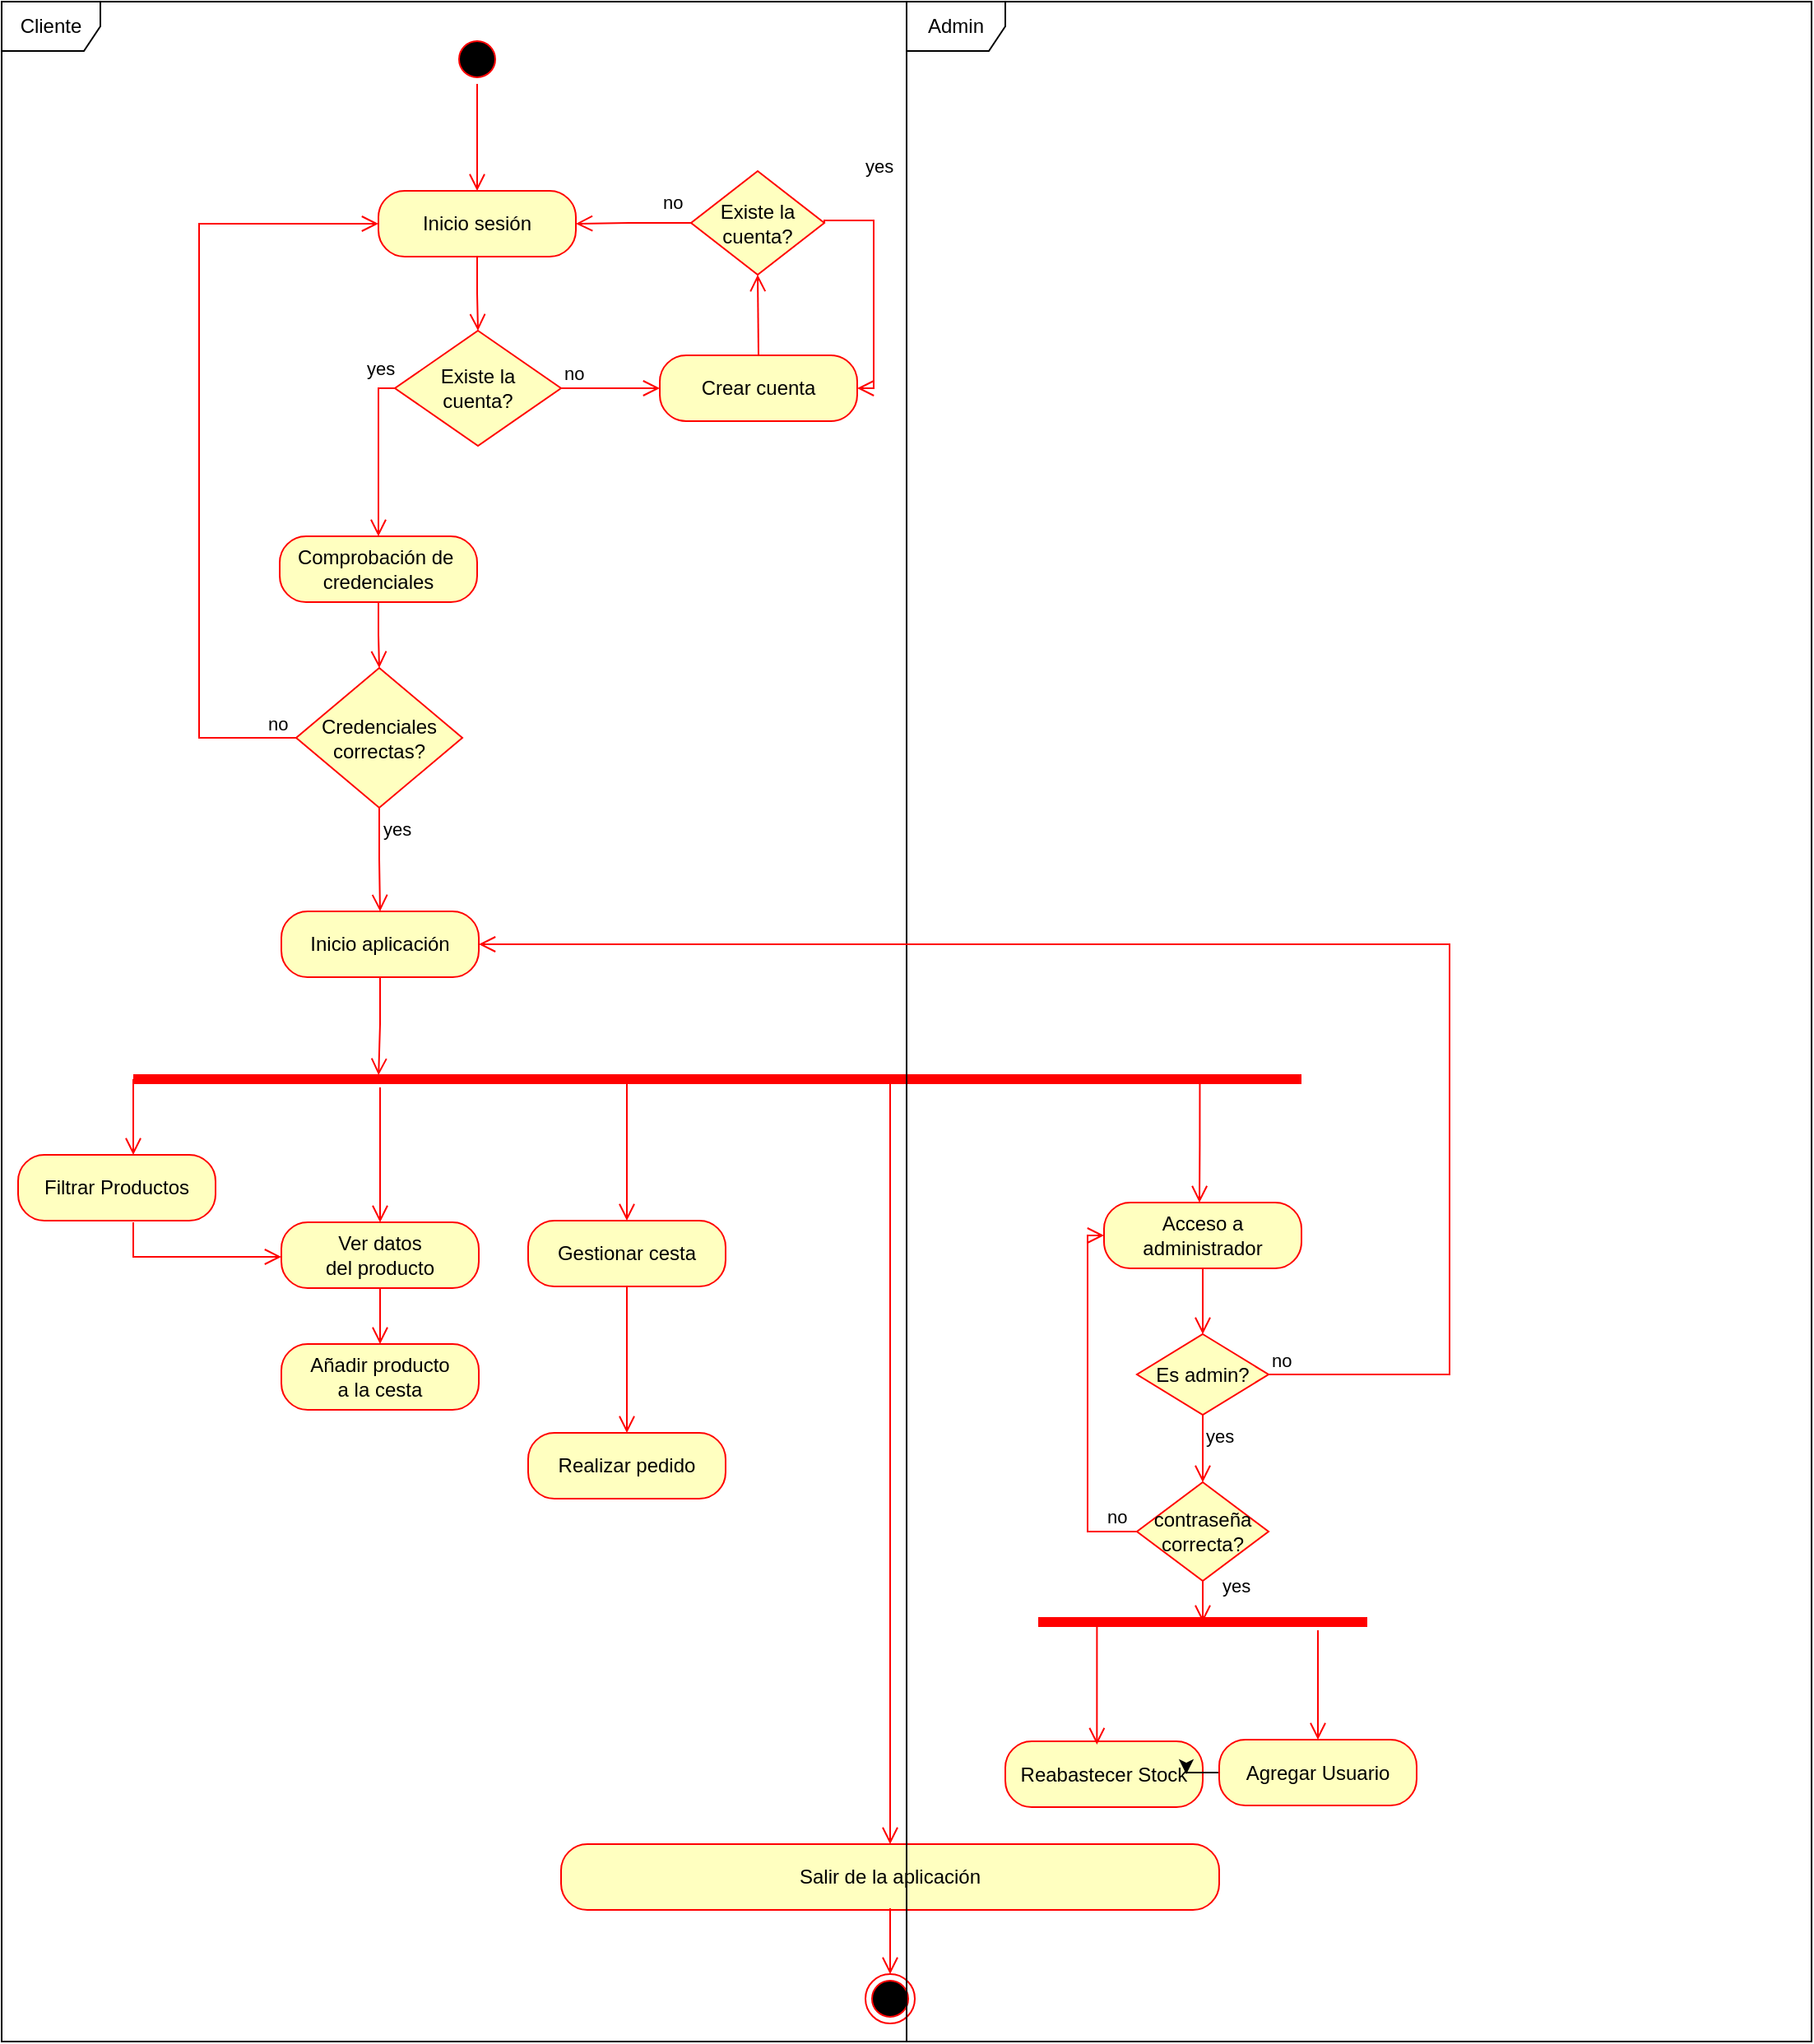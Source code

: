 <mxfile version="21.3.2" type="device">
  <diagram name="Página-1" id="5AUVLAZYxCnt0QFyrIkY">
    <mxGraphModel dx="1843" dy="773" grid="1" gridSize="10" guides="1" tooltips="1" connect="1" arrows="1" fold="1" page="1" pageScale="1" pageWidth="827" pageHeight="1169" math="0" shadow="0">
      <root>
        <mxCell id="0" />
        <mxCell id="1" parent="0" />
        <mxCell id="yRoRjuL11nitNJYhxqnK-1" value="" style="ellipse;html=1;shape=startState;fillColor=#000000;strokeColor=#ff0000;" vertex="1" parent="1">
          <mxGeometry x="384" y="20" width="30" height="30" as="geometry" />
        </mxCell>
        <mxCell id="yRoRjuL11nitNJYhxqnK-2" value="" style="edgeStyle=orthogonalEdgeStyle;html=1;verticalAlign=bottom;endArrow=open;endSize=8;strokeColor=#ff0000;rounded=0;entryX=0.5;entryY=0;entryDx=0;entryDy=0;" edge="1" source="yRoRjuL11nitNJYhxqnK-1" parent="1" target="yRoRjuL11nitNJYhxqnK-3">
          <mxGeometry relative="1" as="geometry">
            <mxPoint x="399" y="110" as="targetPoint" />
          </mxGeometry>
        </mxCell>
        <mxCell id="yRoRjuL11nitNJYhxqnK-3" value="Inicio sesión" style="rounded=1;whiteSpace=wrap;html=1;arcSize=40;fontColor=#000000;fillColor=#ffffc0;strokeColor=#ff0000;" vertex="1" parent="1">
          <mxGeometry x="339" y="115" width="120" height="40" as="geometry" />
        </mxCell>
        <mxCell id="yRoRjuL11nitNJYhxqnK-4" value="" style="edgeStyle=orthogonalEdgeStyle;html=1;verticalAlign=bottom;endArrow=open;endSize=8;strokeColor=#ff0000;rounded=0;entryX=0.5;entryY=0;entryDx=0;entryDy=0;" edge="1" source="yRoRjuL11nitNJYhxqnK-3" parent="1" target="yRoRjuL11nitNJYhxqnK-5">
          <mxGeometry relative="1" as="geometry">
            <mxPoint x="399" y="220" as="targetPoint" />
          </mxGeometry>
        </mxCell>
        <mxCell id="yRoRjuL11nitNJYhxqnK-5" value="Existe la &lt;br&gt;cuenta?" style="rhombus;whiteSpace=wrap;html=1;fontColor=#000000;fillColor=#ffffc0;strokeColor=#ff0000;" vertex="1" parent="1">
          <mxGeometry x="349" y="200" width="101" height="70" as="geometry" />
        </mxCell>
        <mxCell id="yRoRjuL11nitNJYhxqnK-6" value="no" style="edgeStyle=orthogonalEdgeStyle;html=1;align=left;verticalAlign=bottom;endArrow=open;endSize=8;strokeColor=#ff0000;rounded=0;entryX=0;entryY=0.5;entryDx=0;entryDy=0;" edge="1" source="yRoRjuL11nitNJYhxqnK-5" parent="1" target="yRoRjuL11nitNJYhxqnK-12">
          <mxGeometry x="-1" relative="1" as="geometry">
            <mxPoint x="500" y="250" as="targetPoint" />
          </mxGeometry>
        </mxCell>
        <mxCell id="yRoRjuL11nitNJYhxqnK-7" value="yes" style="edgeStyle=orthogonalEdgeStyle;html=1;align=left;verticalAlign=top;endArrow=open;endSize=8;strokeColor=#ff0000;rounded=0;exitX=0;exitY=0.5;exitDx=0;exitDy=0;entryX=0.5;entryY=0;entryDx=0;entryDy=0;" edge="1" source="yRoRjuL11nitNJYhxqnK-5" parent="1" target="yRoRjuL11nitNJYhxqnK-16">
          <mxGeometry x="-0.8" y="-27" relative="1" as="geometry">
            <mxPoint x="360" y="330" as="targetPoint" />
            <Array as="points">
              <mxPoint x="339" y="235" />
            </Array>
            <mxPoint x="18" y="-25" as="offset" />
          </mxGeometry>
        </mxCell>
        <mxCell id="yRoRjuL11nitNJYhxqnK-12" value="Crear cuenta" style="rounded=1;whiteSpace=wrap;html=1;arcSize=40;fontColor=#000000;fillColor=#ffffc0;strokeColor=#ff0000;" vertex="1" parent="1">
          <mxGeometry x="510" y="215" width="120" height="40" as="geometry" />
        </mxCell>
        <mxCell id="yRoRjuL11nitNJYhxqnK-13" value="" style="edgeStyle=orthogonalEdgeStyle;html=1;verticalAlign=bottom;endArrow=open;endSize=8;strokeColor=#ff0000;rounded=0;entryX=0.5;entryY=1;entryDx=0;entryDy=0;exitX=0.5;exitY=0;exitDx=0;exitDy=0;" edge="1" source="yRoRjuL11nitNJYhxqnK-12" parent="1" target="yRoRjuL11nitNJYhxqnK-45">
          <mxGeometry relative="1" as="geometry">
            <mxPoint x="560" y="170" as="targetPoint" />
            <mxPoint x="570" y="210" as="sourcePoint" />
            <Array as="points">
              <mxPoint x="569" y="215" />
            </Array>
          </mxGeometry>
        </mxCell>
        <mxCell id="yRoRjuL11nitNJYhxqnK-16" value="Comprobación de&amp;nbsp;&lt;br&gt;credenciales" style="rounded=1;whiteSpace=wrap;html=1;arcSize=40;fontColor=#000000;fillColor=#ffffc0;strokeColor=#ff0000;" vertex="1" parent="1">
          <mxGeometry x="279" y="325" width="120" height="40" as="geometry" />
        </mxCell>
        <mxCell id="yRoRjuL11nitNJYhxqnK-17" value="" style="edgeStyle=orthogonalEdgeStyle;html=1;verticalAlign=bottom;endArrow=open;endSize=8;strokeColor=#ff0000;rounded=0;entryX=0.5;entryY=0;entryDx=0;entryDy=0;" edge="1" source="yRoRjuL11nitNJYhxqnK-16" parent="1" target="yRoRjuL11nitNJYhxqnK-18">
          <mxGeometry relative="1" as="geometry">
            <mxPoint x="354" y="430" as="targetPoint" />
          </mxGeometry>
        </mxCell>
        <mxCell id="yRoRjuL11nitNJYhxqnK-18" value="Credenciales correctas?" style="rhombus;whiteSpace=wrap;html=1;fontColor=#000000;fillColor=#ffffc0;strokeColor=#ff0000;" vertex="1" parent="1">
          <mxGeometry x="289" y="405" width="101" height="85" as="geometry" />
        </mxCell>
        <mxCell id="yRoRjuL11nitNJYhxqnK-19" value="no" style="edgeStyle=orthogonalEdgeStyle;html=1;align=left;verticalAlign=bottom;endArrow=open;endSize=8;strokeColor=#ff0000;rounded=0;entryX=0;entryY=0.5;entryDx=0;entryDy=0;" edge="1" source="yRoRjuL11nitNJYhxqnK-18" parent="1" target="yRoRjuL11nitNJYhxqnK-3">
          <mxGeometry x="-0.921" relative="1" as="geometry">
            <mxPoint x="489" y="480" as="targetPoint" />
            <Array as="points">
              <mxPoint x="230" y="448" />
              <mxPoint x="230" y="135" />
            </Array>
            <mxPoint as="offset" />
          </mxGeometry>
        </mxCell>
        <mxCell id="yRoRjuL11nitNJYhxqnK-20" value="yes" style="edgeStyle=orthogonalEdgeStyle;html=1;align=left;verticalAlign=top;endArrow=open;endSize=8;strokeColor=#ff0000;rounded=0;entryX=0.5;entryY=0;entryDx=0;entryDy=0;" edge="1" source="yRoRjuL11nitNJYhxqnK-18" parent="1" target="yRoRjuL11nitNJYhxqnK-21">
          <mxGeometry x="-1" relative="1" as="geometry">
            <mxPoint x="349" y="560" as="targetPoint" />
          </mxGeometry>
        </mxCell>
        <mxCell id="yRoRjuL11nitNJYhxqnK-21" value="Inicio aplicación" style="rounded=1;whiteSpace=wrap;html=1;arcSize=40;fontColor=#000000;fillColor=#ffffc0;strokeColor=#ff0000;" vertex="1" parent="1">
          <mxGeometry x="280" y="553" width="120" height="40" as="geometry" />
        </mxCell>
        <mxCell id="yRoRjuL11nitNJYhxqnK-22" value="" style="edgeStyle=orthogonalEdgeStyle;html=1;verticalAlign=bottom;endArrow=open;endSize=8;strokeColor=#ff0000;rounded=0;entryX=0.21;entryY=0.256;entryDx=0;entryDy=0;entryPerimeter=0;" edge="1" source="yRoRjuL11nitNJYhxqnK-21" parent="1" target="yRoRjuL11nitNJYhxqnK-23">
          <mxGeometry relative="1" as="geometry">
            <mxPoint x="349" y="670" as="targetPoint" />
          </mxGeometry>
        </mxCell>
        <mxCell id="yRoRjuL11nitNJYhxqnK-26" style="edgeStyle=orthogonalEdgeStyle;html=1;verticalAlign=bottom;endArrow=open;endSize=8;strokeColor=#ff0000;rounded=0;exitX=0;exitY=0.5;exitDx=0;exitDy=0;exitPerimeter=0;entryX=0.5;entryY=0;entryDx=0;entryDy=0;" edge="1" parent="1" source="yRoRjuL11nitNJYhxqnK-23">
          <mxGeometry relative="1" as="geometry">
            <mxPoint x="190" y="701" as="targetPoint" />
            <Array as="points">
              <mxPoint x="190" y="655" />
            </Array>
          </mxGeometry>
        </mxCell>
        <mxCell id="yRoRjuL11nitNJYhxqnK-23" value="" style="shape=line;html=1;strokeWidth=6;strokeColor=#ff0000;" vertex="1" parent="1">
          <mxGeometry x="190" y="650" width="710" height="10" as="geometry" />
        </mxCell>
        <mxCell id="yRoRjuL11nitNJYhxqnK-24" value="Filtrar Productos" style="rounded=1;whiteSpace=wrap;html=1;arcSize=40;fontColor=#000000;fillColor=#ffffc0;strokeColor=#ff0000;" vertex="1" parent="1">
          <mxGeometry x="120" y="701" width="120" height="40" as="geometry" />
        </mxCell>
        <mxCell id="yRoRjuL11nitNJYhxqnK-25" value="" style="edgeStyle=orthogonalEdgeStyle;html=1;verticalAlign=bottom;endArrow=open;endSize=8;strokeColor=#ff0000;rounded=0;entryX=0;entryY=0.5;entryDx=0;entryDy=0;" edge="1" parent="1">
          <mxGeometry relative="1" as="geometry">
            <mxPoint x="280" y="763" as="targetPoint" />
            <mxPoint x="190" y="742" as="sourcePoint" />
            <Array as="points">
              <mxPoint x="190" y="763" />
            </Array>
          </mxGeometry>
        </mxCell>
        <mxCell id="yRoRjuL11nitNJYhxqnK-27" value="Ver datos &lt;br&gt;del producto" style="rounded=1;whiteSpace=wrap;html=1;arcSize=40;fontColor=#000000;fillColor=#ffffc0;strokeColor=#ff0000;" vertex="1" parent="1">
          <mxGeometry x="280" y="742" width="120" height="40" as="geometry" />
        </mxCell>
        <mxCell id="yRoRjuL11nitNJYhxqnK-28" value="" style="edgeStyle=orthogonalEdgeStyle;html=1;verticalAlign=bottom;endArrow=open;endSize=8;strokeColor=#ff0000;rounded=0;entryX=0.5;entryY=0;entryDx=0;entryDy=0;" edge="1" source="yRoRjuL11nitNJYhxqnK-27" parent="1" target="yRoRjuL11nitNJYhxqnK-30">
          <mxGeometry relative="1" as="geometry">
            <mxPoint x="340" y="810" as="targetPoint" />
          </mxGeometry>
        </mxCell>
        <mxCell id="yRoRjuL11nitNJYhxqnK-29" style="edgeStyle=orthogonalEdgeStyle;html=1;verticalAlign=bottom;endArrow=open;endSize=8;strokeColor=#ff0000;rounded=0;entryX=0.5;entryY=0;entryDx=0;entryDy=0;" edge="1" parent="1" source="yRoRjuL11nitNJYhxqnK-23" target="yRoRjuL11nitNJYhxqnK-27">
          <mxGeometry relative="1" as="geometry">
            <mxPoint x="200" y="665" as="sourcePoint" />
            <mxPoint x="200" y="711" as="targetPoint" />
            <Array as="points">
              <mxPoint x="340" y="680" />
              <mxPoint x="340" y="680" />
            </Array>
          </mxGeometry>
        </mxCell>
        <mxCell id="yRoRjuL11nitNJYhxqnK-30" value="Añadir producto&lt;br&gt;a la cesta" style="rounded=1;whiteSpace=wrap;html=1;arcSize=40;fontColor=#000000;fillColor=#ffffc0;strokeColor=#ff0000;" vertex="1" parent="1">
          <mxGeometry x="280" y="816" width="120" height="40" as="geometry" />
        </mxCell>
        <mxCell id="yRoRjuL11nitNJYhxqnK-32" value="Gestionar cesta" style="rounded=1;whiteSpace=wrap;html=1;arcSize=40;fontColor=#000000;fillColor=#ffffc0;strokeColor=#ff0000;" vertex="1" parent="1">
          <mxGeometry x="430" y="741" width="120" height="40" as="geometry" />
        </mxCell>
        <mxCell id="yRoRjuL11nitNJYhxqnK-33" value="" style="edgeStyle=orthogonalEdgeStyle;html=1;verticalAlign=bottom;endArrow=open;endSize=8;strokeColor=#ff0000;rounded=0;entryX=0.5;entryY=0;entryDx=0;entryDy=0;" edge="1" source="yRoRjuL11nitNJYhxqnK-32" parent="1" target="yRoRjuL11nitNJYhxqnK-39">
          <mxGeometry relative="1" as="geometry">
            <mxPoint x="474" y="842" as="targetPoint" />
          </mxGeometry>
        </mxCell>
        <mxCell id="yRoRjuL11nitNJYhxqnK-38" style="edgeStyle=orthogonalEdgeStyle;html=1;verticalAlign=bottom;endArrow=open;endSize=8;strokeColor=#ff0000;rounded=0;entryX=0.5;entryY=0;entryDx=0;entryDy=0;exitX=1;exitY=0.5;exitDx=0;exitDy=0;exitPerimeter=0;" edge="1" parent="1" source="yRoRjuL11nitNJYhxqnK-23" target="yRoRjuL11nitNJYhxqnK-32">
          <mxGeometry relative="1" as="geometry">
            <mxPoint x="350" y="670" as="sourcePoint" />
            <mxPoint x="350" y="752" as="targetPoint" />
            <Array as="points">
              <mxPoint x="490" y="680" />
              <mxPoint x="490" y="680" />
            </Array>
          </mxGeometry>
        </mxCell>
        <mxCell id="yRoRjuL11nitNJYhxqnK-39" value="Realizar pedido" style="rounded=1;whiteSpace=wrap;html=1;arcSize=40;fontColor=#000000;fillColor=#ffffc0;strokeColor=#ff0000;" vertex="1" parent="1">
          <mxGeometry x="430" y="870" width="120" height="40" as="geometry" />
        </mxCell>
        <mxCell id="yRoRjuL11nitNJYhxqnK-41" value="" style="ellipse;html=1;shape=endState;fillColor=#000000;strokeColor=#ff0000;" vertex="1" parent="1">
          <mxGeometry x="635" y="1199" width="30" height="30" as="geometry" />
        </mxCell>
        <mxCell id="yRoRjuL11nitNJYhxqnK-45" value="Existe la cuenta?" style="rhombus;whiteSpace=wrap;html=1;fontColor=#000000;fillColor=#ffffc0;strokeColor=#ff0000;" vertex="1" parent="1">
          <mxGeometry x="529" y="103" width="81" height="63" as="geometry" />
        </mxCell>
        <mxCell id="yRoRjuL11nitNJYhxqnK-46" value="no" style="edgeStyle=orthogonalEdgeStyle;html=1;align=left;verticalAlign=bottom;endArrow=open;endSize=8;strokeColor=#ff0000;rounded=0;entryX=1;entryY=0.5;entryDx=0;entryDy=0;" edge="1" source="yRoRjuL11nitNJYhxqnK-45" parent="1" target="yRoRjuL11nitNJYhxqnK-3">
          <mxGeometry x="-0.461" y="-4" relative="1" as="geometry">
            <mxPoint x="460" y="250" as="targetPoint" />
            <mxPoint as="offset" />
          </mxGeometry>
        </mxCell>
        <mxCell id="yRoRjuL11nitNJYhxqnK-47" value="yes" style="edgeStyle=orthogonalEdgeStyle;html=1;align=left;verticalAlign=top;endArrow=open;endSize=8;strokeColor=#ff0000;rounded=0;entryX=1;entryY=0.5;entryDx=0;entryDy=0;exitX=1;exitY=0.5;exitDx=0;exitDy=0;" edge="1" source="yRoRjuL11nitNJYhxqnK-45" parent="1" target="yRoRjuL11nitNJYhxqnK-12">
          <mxGeometry x="-0.979" y="23" relative="1" as="geometry">
            <mxPoint x="320" y="330" as="targetPoint" />
            <mxPoint x="620" y="133" as="sourcePoint" />
            <Array as="points">
              <mxPoint x="610" y="133" />
              <mxPoint x="640" y="133" />
              <mxPoint x="640" y="235" />
            </Array>
            <mxPoint x="23" y="-23" as="offset" />
          </mxGeometry>
        </mxCell>
        <mxCell id="yRoRjuL11nitNJYhxqnK-49" value="Cliente" style="shape=umlFrame;whiteSpace=wrap;html=1;pointerEvents=0;" vertex="1" parent="1">
          <mxGeometry x="110" width="550" height="1240" as="geometry" />
        </mxCell>
        <mxCell id="yRoRjuL11nitNJYhxqnK-51" value="Salir de la aplicación" style="rounded=1;whiteSpace=wrap;html=1;arcSize=40;fontColor=#000000;fillColor=#ffffc0;strokeColor=#ff0000;" vertex="1" parent="1">
          <mxGeometry x="450" y="1120" width="400" height="40" as="geometry" />
        </mxCell>
        <mxCell id="yRoRjuL11nitNJYhxqnK-52" value="" style="edgeStyle=orthogonalEdgeStyle;html=1;verticalAlign=bottom;endArrow=open;endSize=8;strokeColor=#ff0000;rounded=0;entryX=0.5;entryY=0;entryDx=0;entryDy=0;" edge="1" parent="1" target="yRoRjuL11nitNJYhxqnK-41">
          <mxGeometry relative="1" as="geometry">
            <mxPoint x="740" y="921" as="targetPoint" />
            <mxPoint x="650" y="1169" as="sourcePoint" />
            <Array as="points">
              <mxPoint x="650" y="1159" />
              <mxPoint x="650" y="1159" />
            </Array>
          </mxGeometry>
        </mxCell>
        <mxCell id="yRoRjuL11nitNJYhxqnK-54" style="edgeStyle=orthogonalEdgeStyle;html=1;verticalAlign=bottom;endArrow=open;endSize=8;strokeColor=#ff0000;rounded=0;entryX=0.5;entryY=0;entryDx=0;entryDy=0;exitX=0.585;exitY=0.734;exitDx=0;exitDy=0;exitPerimeter=0;" edge="1" parent="1" source="yRoRjuL11nitNJYhxqnK-23" target="yRoRjuL11nitNJYhxqnK-51">
          <mxGeometry relative="1" as="geometry">
            <mxPoint x="1010" y="665" as="sourcePoint" />
            <mxPoint x="500" y="751" as="targetPoint" />
            <Array as="points">
              <mxPoint x="650" y="657" />
            </Array>
          </mxGeometry>
        </mxCell>
        <mxCell id="yRoRjuL11nitNJYhxqnK-61" value="Acceso a administrador" style="rounded=1;whiteSpace=wrap;html=1;arcSize=40;fontColor=#000000;fillColor=#ffffc0;strokeColor=#ff0000;" vertex="1" parent="1">
          <mxGeometry x="780" y="730" width="120" height="40" as="geometry" />
        </mxCell>
        <mxCell id="yRoRjuL11nitNJYhxqnK-62" value="" style="edgeStyle=orthogonalEdgeStyle;html=1;verticalAlign=bottom;endArrow=open;endSize=8;strokeColor=#ff0000;rounded=0;entryX=0.5;entryY=0;entryDx=0;entryDy=0;" edge="1" source="yRoRjuL11nitNJYhxqnK-61" parent="1" target="yRoRjuL11nitNJYhxqnK-71">
          <mxGeometry relative="1" as="geometry">
            <mxPoint x="840" y="820" as="targetPoint" />
          </mxGeometry>
        </mxCell>
        <mxCell id="yRoRjuL11nitNJYhxqnK-63" value="Reabastecer Stock" style="rounded=1;whiteSpace=wrap;html=1;arcSize=40;fontColor=#000000;fillColor=#ffffc0;strokeColor=#ff0000;" vertex="1" parent="1">
          <mxGeometry x="720" y="1057.5" width="120" height="40" as="geometry" />
        </mxCell>
        <mxCell id="yRoRjuL11nitNJYhxqnK-69" value="" style="edgeStyle=orthogonalEdgeStyle;rounded=0;orthogonalLoop=1;jettySize=auto;html=1;" edge="1" parent="1" source="yRoRjuL11nitNJYhxqnK-64" target="yRoRjuL11nitNJYhxqnK-63">
          <mxGeometry relative="1" as="geometry" />
        </mxCell>
        <mxCell id="yRoRjuL11nitNJYhxqnK-64" value="Agregar Usuario" style="rounded=1;whiteSpace=wrap;html=1;arcSize=40;fontColor=#000000;fillColor=#ffffc0;strokeColor=#ff0000;" vertex="1" parent="1">
          <mxGeometry x="850" y="1056.5" width="120" height="40" as="geometry" />
        </mxCell>
        <mxCell id="yRoRjuL11nitNJYhxqnK-65" value="Admin" style="shape=umlFrame;whiteSpace=wrap;html=1;pointerEvents=0;" vertex="1" parent="1">
          <mxGeometry x="660" width="550" height="1240" as="geometry" />
        </mxCell>
        <mxCell id="yRoRjuL11nitNJYhxqnK-66" value="" style="shape=line;html=1;strokeWidth=6;strokeColor=#ff0000;" vertex="1" parent="1">
          <mxGeometry x="740" y="980" width="200" height="10" as="geometry" />
        </mxCell>
        <mxCell id="yRoRjuL11nitNJYhxqnK-67" value="" style="edgeStyle=orthogonalEdgeStyle;html=1;verticalAlign=bottom;endArrow=open;endSize=8;strokeColor=#ff0000;rounded=0;entryX=0.5;entryY=0;entryDx=0;entryDy=0;" edge="1" source="yRoRjuL11nitNJYhxqnK-66" parent="1" target="yRoRjuL11nitNJYhxqnK-64">
          <mxGeometry relative="1" as="geometry">
            <mxPoint x="840" y="1080" as="targetPoint" />
            <Array as="points">
              <mxPoint x="910" y="1020" />
              <mxPoint x="910" y="1020" />
            </Array>
          </mxGeometry>
        </mxCell>
        <mxCell id="yRoRjuL11nitNJYhxqnK-68" value="" style="edgeStyle=orthogonalEdgeStyle;html=1;verticalAlign=bottom;endArrow=open;endSize=8;strokeColor=#ff0000;rounded=0;exitX=0.913;exitY=0.403;exitDx=0;exitDy=0;exitPerimeter=0;" edge="1" parent="1" source="yRoRjuL11nitNJYhxqnK-23">
          <mxGeometry relative="1" as="geometry">
            <mxPoint x="838" y="730" as="targetPoint" />
            <mxPoint x="850" y="780" as="sourcePoint" />
          </mxGeometry>
        </mxCell>
        <mxCell id="yRoRjuL11nitNJYhxqnK-70" value="" style="edgeStyle=orthogonalEdgeStyle;html=1;verticalAlign=bottom;endArrow=open;endSize=8;strokeColor=#ff0000;rounded=0;entryX=0.464;entryY=0.05;entryDx=0;entryDy=0;exitX=0.184;exitY=0.666;exitDx=0;exitDy=0;exitPerimeter=0;entryPerimeter=0;" edge="1" parent="1" source="yRoRjuL11nitNJYhxqnK-66" target="yRoRjuL11nitNJYhxqnK-63">
          <mxGeometry relative="1" as="geometry">
            <mxPoint x="920" y="1067" as="targetPoint" />
            <mxPoint x="920" y="1000" as="sourcePoint" />
            <Array as="points">
              <mxPoint x="776" y="987" />
            </Array>
          </mxGeometry>
        </mxCell>
        <mxCell id="yRoRjuL11nitNJYhxqnK-71" value="Es admin?" style="rhombus;whiteSpace=wrap;html=1;fontColor=#000000;fillColor=#ffffc0;strokeColor=#ff0000;" vertex="1" parent="1">
          <mxGeometry x="800" y="810" width="80" height="49" as="geometry" />
        </mxCell>
        <mxCell id="yRoRjuL11nitNJYhxqnK-72" value="no" style="edgeStyle=orthogonalEdgeStyle;html=1;align=left;verticalAlign=bottom;endArrow=open;endSize=8;strokeColor=#ff0000;rounded=0;entryX=1;entryY=0.5;entryDx=0;entryDy=0;" edge="1" source="yRoRjuL11nitNJYhxqnK-71" parent="1" target="yRoRjuL11nitNJYhxqnK-21">
          <mxGeometry x="-1" relative="1" as="geometry">
            <mxPoint x="980" y="840" as="targetPoint" />
            <Array as="points">
              <mxPoint x="990" y="835" />
              <mxPoint x="990" y="573" />
            </Array>
          </mxGeometry>
        </mxCell>
        <mxCell id="yRoRjuL11nitNJYhxqnK-73" value="yes" style="edgeStyle=orthogonalEdgeStyle;html=1;align=left;verticalAlign=top;endArrow=open;endSize=8;strokeColor=#ff0000;rounded=0;entryX=0.5;entryY=0;entryDx=0;entryDy=0;" edge="1" source="yRoRjuL11nitNJYhxqnK-71" parent="1" target="yRoRjuL11nitNJYhxqnK-74">
          <mxGeometry x="-1" relative="1" as="geometry">
            <mxPoint x="840" y="900" as="targetPoint" />
          </mxGeometry>
        </mxCell>
        <mxCell id="yRoRjuL11nitNJYhxqnK-74" value="contraseña correcta?" style="rhombus;whiteSpace=wrap;html=1;fontColor=#000000;fillColor=#ffffc0;strokeColor=#ff0000;" vertex="1" parent="1">
          <mxGeometry x="800" y="900" width="80" height="60" as="geometry" />
        </mxCell>
        <mxCell id="yRoRjuL11nitNJYhxqnK-75" value="no" style="edgeStyle=orthogonalEdgeStyle;html=1;align=left;verticalAlign=bottom;endArrow=open;endSize=8;strokeColor=#ff0000;rounded=0;entryX=0;entryY=0.5;entryDx=0;entryDy=0;" edge="1" source="yRoRjuL11nitNJYhxqnK-74" parent="1" target="yRoRjuL11nitNJYhxqnK-61">
          <mxGeometry x="-0.818" relative="1" as="geometry">
            <mxPoint x="980" y="930" as="targetPoint" />
            <Array as="points">
              <mxPoint x="770" y="930" />
              <mxPoint x="770" y="750" />
            </Array>
            <mxPoint as="offset" />
          </mxGeometry>
        </mxCell>
        <mxCell id="yRoRjuL11nitNJYhxqnK-76" value="yes" style="edgeStyle=orthogonalEdgeStyle;html=1;align=left;verticalAlign=top;endArrow=open;endSize=8;strokeColor=#ff0000;rounded=0;" edge="1" source="yRoRjuL11nitNJYhxqnK-74" parent="1">
          <mxGeometry x="-1" y="14" relative="1" as="geometry">
            <mxPoint x="840" y="985" as="targetPoint" />
            <mxPoint x="-4" y="-10" as="offset" />
          </mxGeometry>
        </mxCell>
      </root>
    </mxGraphModel>
  </diagram>
</mxfile>
